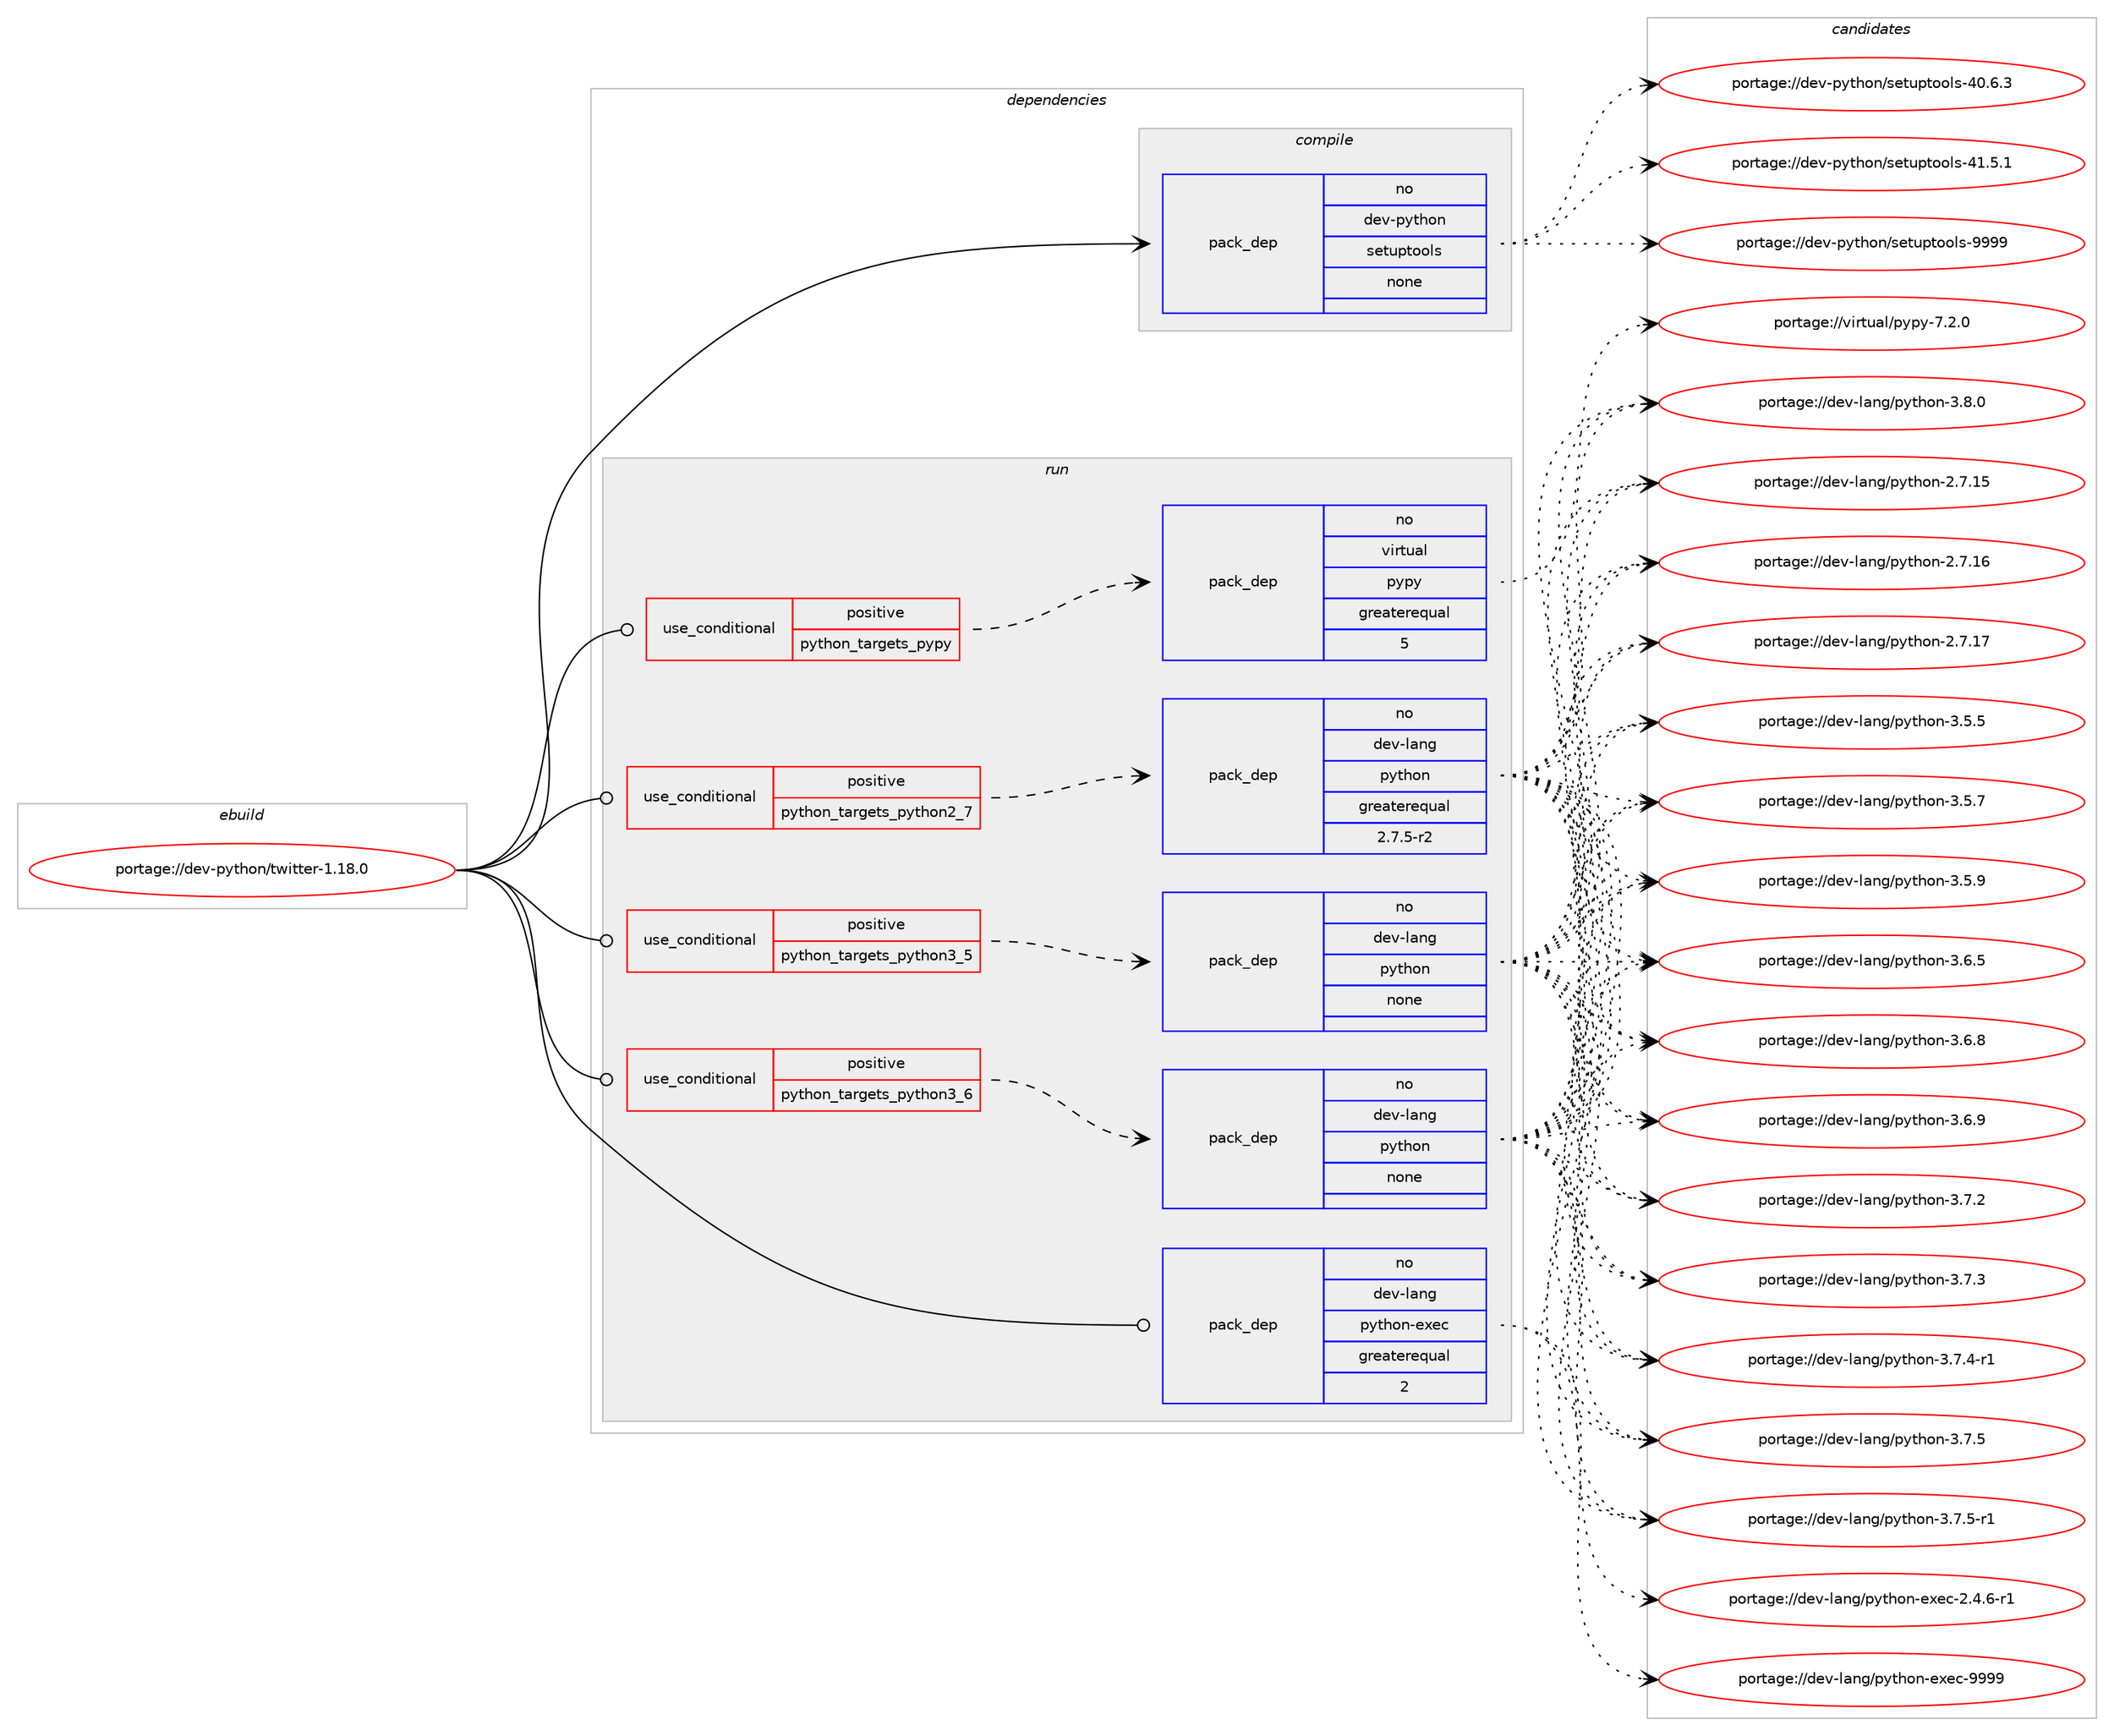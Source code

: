 digraph prolog {

# *************
# Graph options
# *************

newrank=true;
concentrate=true;
compound=true;
graph [rankdir=LR,fontname=Helvetica,fontsize=10,ranksep=1.5];#, ranksep=2.5, nodesep=0.2];
edge  [arrowhead=vee];
node  [fontname=Helvetica,fontsize=10];

# **********
# The ebuild
# **********

subgraph cluster_leftcol {
color=gray;
rank=same;
label=<<i>ebuild</i>>;
id [label="portage://dev-python/twitter-1.18.0", color=red, width=4, href="../dev-python/twitter-1.18.0.svg"];
}

# ****************
# The dependencies
# ****************

subgraph cluster_midcol {
color=gray;
label=<<i>dependencies</i>>;
subgraph cluster_compile {
fillcolor="#eeeeee";
style=filled;
label=<<i>compile</i>>;
subgraph pack133447 {
dependency176962 [label=<<TABLE BORDER="0" CELLBORDER="1" CELLSPACING="0" CELLPADDING="4" WIDTH="220"><TR><TD ROWSPAN="6" CELLPADDING="30">pack_dep</TD></TR><TR><TD WIDTH="110">no</TD></TR><TR><TD>dev-python</TD></TR><TR><TD>setuptools</TD></TR><TR><TD>none</TD></TR><TR><TD></TD></TR></TABLE>>, shape=none, color=blue];
}
id:e -> dependency176962:w [weight=20,style="solid",arrowhead="vee"];
}
subgraph cluster_compileandrun {
fillcolor="#eeeeee";
style=filled;
label=<<i>compile and run</i>>;
}
subgraph cluster_run {
fillcolor="#eeeeee";
style=filled;
label=<<i>run</i>>;
subgraph cond40111 {
dependency176963 [label=<<TABLE BORDER="0" CELLBORDER="1" CELLSPACING="0" CELLPADDING="4"><TR><TD ROWSPAN="3" CELLPADDING="10">use_conditional</TD></TR><TR><TD>positive</TD></TR><TR><TD>python_targets_pypy</TD></TR></TABLE>>, shape=none, color=red];
subgraph pack133448 {
dependency176964 [label=<<TABLE BORDER="0" CELLBORDER="1" CELLSPACING="0" CELLPADDING="4" WIDTH="220"><TR><TD ROWSPAN="6" CELLPADDING="30">pack_dep</TD></TR><TR><TD WIDTH="110">no</TD></TR><TR><TD>virtual</TD></TR><TR><TD>pypy</TD></TR><TR><TD>greaterequal</TD></TR><TR><TD>5</TD></TR></TABLE>>, shape=none, color=blue];
}
dependency176963:e -> dependency176964:w [weight=20,style="dashed",arrowhead="vee"];
}
id:e -> dependency176963:w [weight=20,style="solid",arrowhead="odot"];
subgraph cond40112 {
dependency176965 [label=<<TABLE BORDER="0" CELLBORDER="1" CELLSPACING="0" CELLPADDING="4"><TR><TD ROWSPAN="3" CELLPADDING="10">use_conditional</TD></TR><TR><TD>positive</TD></TR><TR><TD>python_targets_python2_7</TD></TR></TABLE>>, shape=none, color=red];
subgraph pack133449 {
dependency176966 [label=<<TABLE BORDER="0" CELLBORDER="1" CELLSPACING="0" CELLPADDING="4" WIDTH="220"><TR><TD ROWSPAN="6" CELLPADDING="30">pack_dep</TD></TR><TR><TD WIDTH="110">no</TD></TR><TR><TD>dev-lang</TD></TR><TR><TD>python</TD></TR><TR><TD>greaterequal</TD></TR><TR><TD>2.7.5-r2</TD></TR></TABLE>>, shape=none, color=blue];
}
dependency176965:e -> dependency176966:w [weight=20,style="dashed",arrowhead="vee"];
}
id:e -> dependency176965:w [weight=20,style="solid",arrowhead="odot"];
subgraph cond40113 {
dependency176967 [label=<<TABLE BORDER="0" CELLBORDER="1" CELLSPACING="0" CELLPADDING="4"><TR><TD ROWSPAN="3" CELLPADDING="10">use_conditional</TD></TR><TR><TD>positive</TD></TR><TR><TD>python_targets_python3_5</TD></TR></TABLE>>, shape=none, color=red];
subgraph pack133450 {
dependency176968 [label=<<TABLE BORDER="0" CELLBORDER="1" CELLSPACING="0" CELLPADDING="4" WIDTH="220"><TR><TD ROWSPAN="6" CELLPADDING="30">pack_dep</TD></TR><TR><TD WIDTH="110">no</TD></TR><TR><TD>dev-lang</TD></TR><TR><TD>python</TD></TR><TR><TD>none</TD></TR><TR><TD></TD></TR></TABLE>>, shape=none, color=blue];
}
dependency176967:e -> dependency176968:w [weight=20,style="dashed",arrowhead="vee"];
}
id:e -> dependency176967:w [weight=20,style="solid",arrowhead="odot"];
subgraph cond40114 {
dependency176969 [label=<<TABLE BORDER="0" CELLBORDER="1" CELLSPACING="0" CELLPADDING="4"><TR><TD ROWSPAN="3" CELLPADDING="10">use_conditional</TD></TR><TR><TD>positive</TD></TR><TR><TD>python_targets_python3_6</TD></TR></TABLE>>, shape=none, color=red];
subgraph pack133451 {
dependency176970 [label=<<TABLE BORDER="0" CELLBORDER="1" CELLSPACING="0" CELLPADDING="4" WIDTH="220"><TR><TD ROWSPAN="6" CELLPADDING="30">pack_dep</TD></TR><TR><TD WIDTH="110">no</TD></TR><TR><TD>dev-lang</TD></TR><TR><TD>python</TD></TR><TR><TD>none</TD></TR><TR><TD></TD></TR></TABLE>>, shape=none, color=blue];
}
dependency176969:e -> dependency176970:w [weight=20,style="dashed",arrowhead="vee"];
}
id:e -> dependency176969:w [weight=20,style="solid",arrowhead="odot"];
subgraph pack133452 {
dependency176971 [label=<<TABLE BORDER="0" CELLBORDER="1" CELLSPACING="0" CELLPADDING="4" WIDTH="220"><TR><TD ROWSPAN="6" CELLPADDING="30">pack_dep</TD></TR><TR><TD WIDTH="110">no</TD></TR><TR><TD>dev-lang</TD></TR><TR><TD>python-exec</TD></TR><TR><TD>greaterequal</TD></TR><TR><TD>2</TD></TR></TABLE>>, shape=none, color=blue];
}
id:e -> dependency176971:w [weight=20,style="solid",arrowhead="odot"];
}
}

# **************
# The candidates
# **************

subgraph cluster_choices {
rank=same;
color=gray;
label=<<i>candidates</i>>;

subgraph choice133447 {
color=black;
nodesep=1;
choiceportage100101118451121211161041111104711510111611711211611111110811545524846544651 [label="portage://dev-python/setuptools-40.6.3", color=red, width=4,href="../dev-python/setuptools-40.6.3.svg"];
choiceportage100101118451121211161041111104711510111611711211611111110811545524946534649 [label="portage://dev-python/setuptools-41.5.1", color=red, width=4,href="../dev-python/setuptools-41.5.1.svg"];
choiceportage10010111845112121116104111110471151011161171121161111111081154557575757 [label="portage://dev-python/setuptools-9999", color=red, width=4,href="../dev-python/setuptools-9999.svg"];
dependency176962:e -> choiceportage100101118451121211161041111104711510111611711211611111110811545524846544651:w [style=dotted,weight="100"];
dependency176962:e -> choiceportage100101118451121211161041111104711510111611711211611111110811545524946534649:w [style=dotted,weight="100"];
dependency176962:e -> choiceportage10010111845112121116104111110471151011161171121161111111081154557575757:w [style=dotted,weight="100"];
}
subgraph choice133448 {
color=black;
nodesep=1;
choiceportage1181051141161179710847112121112121455546504648 [label="portage://virtual/pypy-7.2.0", color=red, width=4,href="../virtual/pypy-7.2.0.svg"];
dependency176964:e -> choiceportage1181051141161179710847112121112121455546504648:w [style=dotted,weight="100"];
}
subgraph choice133449 {
color=black;
nodesep=1;
choiceportage10010111845108971101034711212111610411111045504655464953 [label="portage://dev-lang/python-2.7.15", color=red, width=4,href="../dev-lang/python-2.7.15.svg"];
choiceportage10010111845108971101034711212111610411111045504655464954 [label="portage://dev-lang/python-2.7.16", color=red, width=4,href="../dev-lang/python-2.7.16.svg"];
choiceportage10010111845108971101034711212111610411111045504655464955 [label="portage://dev-lang/python-2.7.17", color=red, width=4,href="../dev-lang/python-2.7.17.svg"];
choiceportage100101118451089711010347112121116104111110455146534653 [label="portage://dev-lang/python-3.5.5", color=red, width=4,href="../dev-lang/python-3.5.5.svg"];
choiceportage100101118451089711010347112121116104111110455146534655 [label="portage://dev-lang/python-3.5.7", color=red, width=4,href="../dev-lang/python-3.5.7.svg"];
choiceportage100101118451089711010347112121116104111110455146534657 [label="portage://dev-lang/python-3.5.9", color=red, width=4,href="../dev-lang/python-3.5.9.svg"];
choiceportage100101118451089711010347112121116104111110455146544653 [label="portage://dev-lang/python-3.6.5", color=red, width=4,href="../dev-lang/python-3.6.5.svg"];
choiceportage100101118451089711010347112121116104111110455146544656 [label="portage://dev-lang/python-3.6.8", color=red, width=4,href="../dev-lang/python-3.6.8.svg"];
choiceportage100101118451089711010347112121116104111110455146544657 [label="portage://dev-lang/python-3.6.9", color=red, width=4,href="../dev-lang/python-3.6.9.svg"];
choiceportage100101118451089711010347112121116104111110455146554650 [label="portage://dev-lang/python-3.7.2", color=red, width=4,href="../dev-lang/python-3.7.2.svg"];
choiceportage100101118451089711010347112121116104111110455146554651 [label="portage://dev-lang/python-3.7.3", color=red, width=4,href="../dev-lang/python-3.7.3.svg"];
choiceportage1001011184510897110103471121211161041111104551465546524511449 [label="portage://dev-lang/python-3.7.4-r1", color=red, width=4,href="../dev-lang/python-3.7.4-r1.svg"];
choiceportage100101118451089711010347112121116104111110455146554653 [label="portage://dev-lang/python-3.7.5", color=red, width=4,href="../dev-lang/python-3.7.5.svg"];
choiceportage1001011184510897110103471121211161041111104551465546534511449 [label="portage://dev-lang/python-3.7.5-r1", color=red, width=4,href="../dev-lang/python-3.7.5-r1.svg"];
choiceportage100101118451089711010347112121116104111110455146564648 [label="portage://dev-lang/python-3.8.0", color=red, width=4,href="../dev-lang/python-3.8.0.svg"];
dependency176966:e -> choiceportage10010111845108971101034711212111610411111045504655464953:w [style=dotted,weight="100"];
dependency176966:e -> choiceportage10010111845108971101034711212111610411111045504655464954:w [style=dotted,weight="100"];
dependency176966:e -> choiceportage10010111845108971101034711212111610411111045504655464955:w [style=dotted,weight="100"];
dependency176966:e -> choiceportage100101118451089711010347112121116104111110455146534653:w [style=dotted,weight="100"];
dependency176966:e -> choiceportage100101118451089711010347112121116104111110455146534655:w [style=dotted,weight="100"];
dependency176966:e -> choiceportage100101118451089711010347112121116104111110455146534657:w [style=dotted,weight="100"];
dependency176966:e -> choiceportage100101118451089711010347112121116104111110455146544653:w [style=dotted,weight="100"];
dependency176966:e -> choiceportage100101118451089711010347112121116104111110455146544656:w [style=dotted,weight="100"];
dependency176966:e -> choiceportage100101118451089711010347112121116104111110455146544657:w [style=dotted,weight="100"];
dependency176966:e -> choiceportage100101118451089711010347112121116104111110455146554650:w [style=dotted,weight="100"];
dependency176966:e -> choiceportage100101118451089711010347112121116104111110455146554651:w [style=dotted,weight="100"];
dependency176966:e -> choiceportage1001011184510897110103471121211161041111104551465546524511449:w [style=dotted,weight="100"];
dependency176966:e -> choiceportage100101118451089711010347112121116104111110455146554653:w [style=dotted,weight="100"];
dependency176966:e -> choiceportage1001011184510897110103471121211161041111104551465546534511449:w [style=dotted,weight="100"];
dependency176966:e -> choiceportage100101118451089711010347112121116104111110455146564648:w [style=dotted,weight="100"];
}
subgraph choice133450 {
color=black;
nodesep=1;
choiceportage10010111845108971101034711212111610411111045504655464953 [label="portage://dev-lang/python-2.7.15", color=red, width=4,href="../dev-lang/python-2.7.15.svg"];
choiceportage10010111845108971101034711212111610411111045504655464954 [label="portage://dev-lang/python-2.7.16", color=red, width=4,href="../dev-lang/python-2.7.16.svg"];
choiceportage10010111845108971101034711212111610411111045504655464955 [label="portage://dev-lang/python-2.7.17", color=red, width=4,href="../dev-lang/python-2.7.17.svg"];
choiceportage100101118451089711010347112121116104111110455146534653 [label="portage://dev-lang/python-3.5.5", color=red, width=4,href="../dev-lang/python-3.5.5.svg"];
choiceportage100101118451089711010347112121116104111110455146534655 [label="portage://dev-lang/python-3.5.7", color=red, width=4,href="../dev-lang/python-3.5.7.svg"];
choiceportage100101118451089711010347112121116104111110455146534657 [label="portage://dev-lang/python-3.5.9", color=red, width=4,href="../dev-lang/python-3.5.9.svg"];
choiceportage100101118451089711010347112121116104111110455146544653 [label="portage://dev-lang/python-3.6.5", color=red, width=4,href="../dev-lang/python-3.6.5.svg"];
choiceportage100101118451089711010347112121116104111110455146544656 [label="portage://dev-lang/python-3.6.8", color=red, width=4,href="../dev-lang/python-3.6.8.svg"];
choiceportage100101118451089711010347112121116104111110455146544657 [label="portage://dev-lang/python-3.6.9", color=red, width=4,href="../dev-lang/python-3.6.9.svg"];
choiceportage100101118451089711010347112121116104111110455146554650 [label="portage://dev-lang/python-3.7.2", color=red, width=4,href="../dev-lang/python-3.7.2.svg"];
choiceportage100101118451089711010347112121116104111110455146554651 [label="portage://dev-lang/python-3.7.3", color=red, width=4,href="../dev-lang/python-3.7.3.svg"];
choiceportage1001011184510897110103471121211161041111104551465546524511449 [label="portage://dev-lang/python-3.7.4-r1", color=red, width=4,href="../dev-lang/python-3.7.4-r1.svg"];
choiceportage100101118451089711010347112121116104111110455146554653 [label="portage://dev-lang/python-3.7.5", color=red, width=4,href="../dev-lang/python-3.7.5.svg"];
choiceportage1001011184510897110103471121211161041111104551465546534511449 [label="portage://dev-lang/python-3.7.5-r1", color=red, width=4,href="../dev-lang/python-3.7.5-r1.svg"];
choiceportage100101118451089711010347112121116104111110455146564648 [label="portage://dev-lang/python-3.8.0", color=red, width=4,href="../dev-lang/python-3.8.0.svg"];
dependency176968:e -> choiceportage10010111845108971101034711212111610411111045504655464953:w [style=dotted,weight="100"];
dependency176968:e -> choiceportage10010111845108971101034711212111610411111045504655464954:w [style=dotted,weight="100"];
dependency176968:e -> choiceportage10010111845108971101034711212111610411111045504655464955:w [style=dotted,weight="100"];
dependency176968:e -> choiceportage100101118451089711010347112121116104111110455146534653:w [style=dotted,weight="100"];
dependency176968:e -> choiceportage100101118451089711010347112121116104111110455146534655:w [style=dotted,weight="100"];
dependency176968:e -> choiceportage100101118451089711010347112121116104111110455146534657:w [style=dotted,weight="100"];
dependency176968:e -> choiceportage100101118451089711010347112121116104111110455146544653:w [style=dotted,weight="100"];
dependency176968:e -> choiceportage100101118451089711010347112121116104111110455146544656:w [style=dotted,weight="100"];
dependency176968:e -> choiceportage100101118451089711010347112121116104111110455146544657:w [style=dotted,weight="100"];
dependency176968:e -> choiceportage100101118451089711010347112121116104111110455146554650:w [style=dotted,weight="100"];
dependency176968:e -> choiceportage100101118451089711010347112121116104111110455146554651:w [style=dotted,weight="100"];
dependency176968:e -> choiceportage1001011184510897110103471121211161041111104551465546524511449:w [style=dotted,weight="100"];
dependency176968:e -> choiceportage100101118451089711010347112121116104111110455146554653:w [style=dotted,weight="100"];
dependency176968:e -> choiceportage1001011184510897110103471121211161041111104551465546534511449:w [style=dotted,weight="100"];
dependency176968:e -> choiceportage100101118451089711010347112121116104111110455146564648:w [style=dotted,weight="100"];
}
subgraph choice133451 {
color=black;
nodesep=1;
choiceportage10010111845108971101034711212111610411111045504655464953 [label="portage://dev-lang/python-2.7.15", color=red, width=4,href="../dev-lang/python-2.7.15.svg"];
choiceportage10010111845108971101034711212111610411111045504655464954 [label="portage://dev-lang/python-2.7.16", color=red, width=4,href="../dev-lang/python-2.7.16.svg"];
choiceportage10010111845108971101034711212111610411111045504655464955 [label="portage://dev-lang/python-2.7.17", color=red, width=4,href="../dev-lang/python-2.7.17.svg"];
choiceportage100101118451089711010347112121116104111110455146534653 [label="portage://dev-lang/python-3.5.5", color=red, width=4,href="../dev-lang/python-3.5.5.svg"];
choiceportage100101118451089711010347112121116104111110455146534655 [label="portage://dev-lang/python-3.5.7", color=red, width=4,href="../dev-lang/python-3.5.7.svg"];
choiceportage100101118451089711010347112121116104111110455146534657 [label="portage://dev-lang/python-3.5.9", color=red, width=4,href="../dev-lang/python-3.5.9.svg"];
choiceportage100101118451089711010347112121116104111110455146544653 [label="portage://dev-lang/python-3.6.5", color=red, width=4,href="../dev-lang/python-3.6.5.svg"];
choiceportage100101118451089711010347112121116104111110455146544656 [label="portage://dev-lang/python-3.6.8", color=red, width=4,href="../dev-lang/python-3.6.8.svg"];
choiceportage100101118451089711010347112121116104111110455146544657 [label="portage://dev-lang/python-3.6.9", color=red, width=4,href="../dev-lang/python-3.6.9.svg"];
choiceportage100101118451089711010347112121116104111110455146554650 [label="portage://dev-lang/python-3.7.2", color=red, width=4,href="../dev-lang/python-3.7.2.svg"];
choiceportage100101118451089711010347112121116104111110455146554651 [label="portage://dev-lang/python-3.7.3", color=red, width=4,href="../dev-lang/python-3.7.3.svg"];
choiceportage1001011184510897110103471121211161041111104551465546524511449 [label="portage://dev-lang/python-3.7.4-r1", color=red, width=4,href="../dev-lang/python-3.7.4-r1.svg"];
choiceportage100101118451089711010347112121116104111110455146554653 [label="portage://dev-lang/python-3.7.5", color=red, width=4,href="../dev-lang/python-3.7.5.svg"];
choiceportage1001011184510897110103471121211161041111104551465546534511449 [label="portage://dev-lang/python-3.7.5-r1", color=red, width=4,href="../dev-lang/python-3.7.5-r1.svg"];
choiceportage100101118451089711010347112121116104111110455146564648 [label="portage://dev-lang/python-3.8.0", color=red, width=4,href="../dev-lang/python-3.8.0.svg"];
dependency176970:e -> choiceportage10010111845108971101034711212111610411111045504655464953:w [style=dotted,weight="100"];
dependency176970:e -> choiceportage10010111845108971101034711212111610411111045504655464954:w [style=dotted,weight="100"];
dependency176970:e -> choiceportage10010111845108971101034711212111610411111045504655464955:w [style=dotted,weight="100"];
dependency176970:e -> choiceportage100101118451089711010347112121116104111110455146534653:w [style=dotted,weight="100"];
dependency176970:e -> choiceportage100101118451089711010347112121116104111110455146534655:w [style=dotted,weight="100"];
dependency176970:e -> choiceportage100101118451089711010347112121116104111110455146534657:w [style=dotted,weight="100"];
dependency176970:e -> choiceportage100101118451089711010347112121116104111110455146544653:w [style=dotted,weight="100"];
dependency176970:e -> choiceportage100101118451089711010347112121116104111110455146544656:w [style=dotted,weight="100"];
dependency176970:e -> choiceportage100101118451089711010347112121116104111110455146544657:w [style=dotted,weight="100"];
dependency176970:e -> choiceportage100101118451089711010347112121116104111110455146554650:w [style=dotted,weight="100"];
dependency176970:e -> choiceportage100101118451089711010347112121116104111110455146554651:w [style=dotted,weight="100"];
dependency176970:e -> choiceportage1001011184510897110103471121211161041111104551465546524511449:w [style=dotted,weight="100"];
dependency176970:e -> choiceportage100101118451089711010347112121116104111110455146554653:w [style=dotted,weight="100"];
dependency176970:e -> choiceportage1001011184510897110103471121211161041111104551465546534511449:w [style=dotted,weight="100"];
dependency176970:e -> choiceportage100101118451089711010347112121116104111110455146564648:w [style=dotted,weight="100"];
}
subgraph choice133452 {
color=black;
nodesep=1;
choiceportage10010111845108971101034711212111610411111045101120101994550465246544511449 [label="portage://dev-lang/python-exec-2.4.6-r1", color=red, width=4,href="../dev-lang/python-exec-2.4.6-r1.svg"];
choiceportage10010111845108971101034711212111610411111045101120101994557575757 [label="portage://dev-lang/python-exec-9999", color=red, width=4,href="../dev-lang/python-exec-9999.svg"];
dependency176971:e -> choiceportage10010111845108971101034711212111610411111045101120101994550465246544511449:w [style=dotted,weight="100"];
dependency176971:e -> choiceportage10010111845108971101034711212111610411111045101120101994557575757:w [style=dotted,weight="100"];
}
}

}
